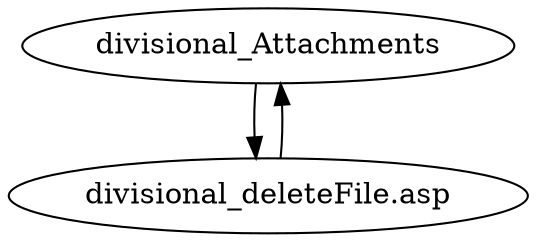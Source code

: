 // vim:set syn=dot foldmethod=marker:
digraph G {
//    // {{{ labels
//    index [label="index.asp"];
//    validateLogin [label="validateLogin.asp"];
//    requestLogin [label="requestLogin.asp"];
//    do_loginRequest [label="do_loginRequest.asp"];
//    requestLogin_thanks [label="requestLogin_thanks.asp"];
//    updateProfile [label="updateProfile.asp"];
//    do_updateProfile [label="do_updateProfile.asp"];
//    changePassword [label="changePassword.asp"];
//    do_changePassword [label="do_changePassword.asp"];
//    splash [label="splash.asp"];
//    inc_sms_header [label="include/sms_header.inc"];
//    inc_sms_menu [label="include/sms_menu.inc"];
//    inc_sms_search [label="include/sms_search.inc"];
//    admin_LogDisplay [label="admin_LogDisplay.asp"];
//    divisional_LogDisplay [label="divisional_LogDisplay.asp"];
//    admin_LogReport [label="admin_LogReport.asp"];
//    divisional_LogReport [label="divisional_LogReport.asp"];
//    admin_LogInput [label="admin_LogInput.asp"];
//    divisional_LogInput [label="divisional_LogInput.asp"];
//    admin_StageInput [label="admin_StageInput.asp"];
//    admin_StageList [label="admin_StageList.asp"];
//    divisional_StageInput [label="divisional_StageInput.asp"];
//    divisional_StageList [label="divisional_StageList.asp"];
//    admin_stagevisual [label="admin_stagevisual.asp"];
//    admin_emailInfo [label="admin_emailInfo.asp"];
//    admin_Attachments [label="admin_Attachments.asp"];
//    admin_submitRiskanalysis [label="admin_submitRiskanalysis.asp"]; // NOTE: no inc_sms_header, still has banner and profile header
//    admin_deleteLogNumber [label="admin_deleteLogNumber.asp"];
//    admin_saveStageData [label="admin_saveStageData.asp"];
//    promoteStageToiSRT [label="promoteStageToiSRT.asp"];
//    admin_submitStageRiskanalysis [label="admin_submitStageRiskanalysis.asp"];
//    retrieveFile [label="retrieveFile.asp"];
//    admin_doEmail [label="admin_doEmail.asp"];
//    admin_saveFile2 [label="admin_saveFile2.asp"];
//    admin_deleteFile [label="admin_deleteFile.asp"];
//    divisional_deleteLogNumber [label="divisional_deleteLogNumber.asp"];
//    divisional_saveStageData [label="divisional_saveStageData.asp"];
//    promoteToDivisional [label="promoteToDivisional.asp"];
//    divisional_stagevisual [label="divisional_stagevisual.asp"];
//    divisional_emailInfo [label="divisional_emailInfo.asp"];
//    divisional_Attachments [label="divisional_Attachments.asp"];
//    divisional_submitRiskanalysis [label="divisional_submitRiskanalysis.asp"];
//    divisional_deleteFile [label="divisional_deleteFile.asp"];
//    divisional_saveFile2 [label="divisional_saveFile2.asp"];
//    divisional_doEmail [label="divisional_doEmail.asp"];
//    requestPromotionToSRT [label="requestPromotionToSRT.asp"];
//    promoteToiSRT [label="promoteToiSRT.asp"];
//    divisional_saveData3 [label="divisional_saveData3.asp"];
//    requestDemotionFromSRT [label="requestDemotionFromSRT.asp"];
//    demoteFromiSRT [label="demoteFromiSRT.asp"];
//    requestPromotionToDivisional [label="requestPromotionToDivisional.asp"];
//    retrieveFile3 [label="retrieveFile3.asp"];
//    doEmail [label="doEmail.asp"];
//    divisional_logPicture [label="divisional_logPicture.asp"];
//    admin_saveData3 [label="admin_saveData3.asp"];
//    divisional_submitStageRiskanalysis [label="divisional_submitStageRiskanalysis.asp"];
//    // }}}
    divisional_Attachments -> divisional_deleteFile;
    divisional_deleteFile [label="divisional_deleteFile.asp"];
    divisional_deleteFile -> divisional_Attachments;
}
